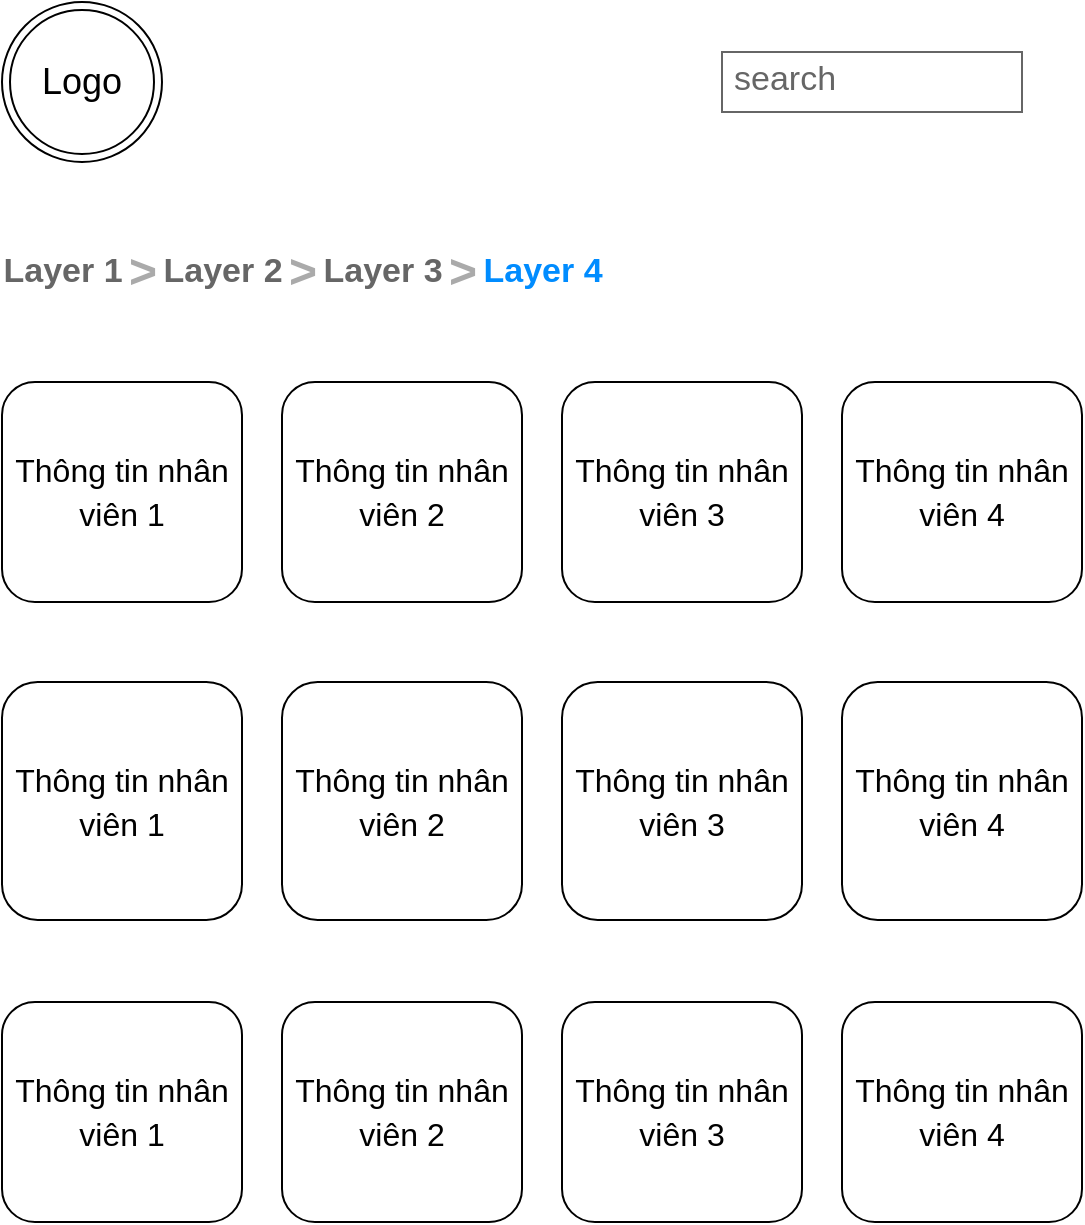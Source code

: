 <mxfile>
    <diagram id="IRkSX6X0YVcaBr5EC7AD" name="Page-1">
        <mxGraphModel dx="525" dy="470" grid="1" gridSize="10" guides="1" tooltips="1" connect="1" arrows="1" fold="1" page="1" pageScale="1" pageWidth="850" pageHeight="1100" math="0" shadow="0">
            <root>
                <mxCell id="0"/>
                <mxCell id="1" parent="0"/>
                <mxCell id="3" value="&lt;font style=&quot;font-size: 18px&quot;&gt;Logo&lt;/font&gt;" style="ellipse;shape=doubleEllipse;whiteSpace=wrap;html=1;aspect=fixed;" parent="1" vertex="1">
                    <mxGeometry x="20" y="30" width="80" height="80" as="geometry"/>
                </mxCell>
                <mxCell id="11" value="Layer 1" style="strokeWidth=1;shadow=0;dashed=0;align=center;html=1;shape=mxgraph.mockup.navigation.anchor;fontSize=17;fontColor=#666666;fontStyle=1;" parent="1" vertex="1">
                    <mxGeometry x="20" y="150" width="60" height="30" as="geometry"/>
                </mxCell>
                <mxCell id="12" value="&gt;" style="strokeWidth=1;shadow=0;dashed=0;align=center;html=1;shape=mxgraph.mockup.navigation.anchor;fontSize=24;fontColor=#aaaaaa;fontStyle=1;" parent="1" vertex="1">
                    <mxGeometry x="80" y="150" width="20" height="30" as="geometry"/>
                </mxCell>
                <mxCell id="13" value="Layer 2" style="strokeWidth=1;shadow=0;dashed=0;align=center;html=1;shape=mxgraph.mockup.navigation.anchor;fontSize=17;fontColor=#666666;fontStyle=1;" parent="1" vertex="1">
                    <mxGeometry x="100" y="150" width="60" height="30" as="geometry"/>
                </mxCell>
                <mxCell id="14" value="&gt;" style="strokeWidth=1;shadow=0;dashed=0;align=center;html=1;shape=mxgraph.mockup.navigation.anchor;fontSize=24;fontColor=#aaaaaa;fontStyle=1;" parent="1" vertex="1">
                    <mxGeometry x="160" y="150" width="20" height="30" as="geometry"/>
                </mxCell>
                <mxCell id="15" value="Layer 3" style="strokeWidth=1;shadow=0;dashed=0;align=center;html=1;shape=mxgraph.mockup.navigation.anchor;fontSize=17;fontColor=#666666;fontStyle=1;" parent="1" vertex="1">
                    <mxGeometry x="180" y="150" width="60" height="30" as="geometry"/>
                </mxCell>
                <mxCell id="16" value="&gt;" style="strokeWidth=1;shadow=0;dashed=0;align=center;html=1;shape=mxgraph.mockup.navigation.anchor;fontSize=24;fontColor=#aaaaaa;fontStyle=1;" parent="1" vertex="1">
                    <mxGeometry x="240" y="150" width="20" height="30" as="geometry"/>
                </mxCell>
                <mxCell id="17" value="Layer 4" style="strokeWidth=1;shadow=0;dashed=0;align=center;html=1;shape=mxgraph.mockup.navigation.anchor;fontSize=17;fontColor=#008cff;fontStyle=1;" parent="1" vertex="1">
                    <mxGeometry x="260" y="150" width="60" height="30" as="geometry"/>
                </mxCell>
                <mxCell id="18" value="search" style="strokeWidth=1;shadow=0;dashed=0;align=center;html=1;shape=mxgraph.mockup.text.textBox;fontColor=#666666;align=left;fontSize=17;spacingLeft=4;spacingTop=-3;strokeColor=#666666;mainText=" parent="1" vertex="1">
                    <mxGeometry x="380" y="55" width="150" height="30" as="geometry"/>
                </mxCell>
                <mxCell id="19" value="&lt;font size=&quot;3&quot;&gt;Thông tin nhân viên 1&lt;/font&gt;" style="rounded=1;whiteSpace=wrap;html=1;fontSize=18;" parent="1" vertex="1">
                    <mxGeometry x="20" y="220" width="120" height="110" as="geometry"/>
                </mxCell>
                <mxCell id="20" value="&lt;font size=&quot;3&quot;&gt;Thông tin nhân viên 2&lt;/font&gt;" style="rounded=1;whiteSpace=wrap;html=1;fontSize=18;" parent="1" vertex="1">
                    <mxGeometry x="160" y="220" width="120" height="110" as="geometry"/>
                </mxCell>
                <mxCell id="21" value="&lt;font size=&quot;3&quot;&gt;Thông tin nhân viên 3&lt;/font&gt;" style="rounded=1;whiteSpace=wrap;html=1;fontSize=18;" parent="1" vertex="1">
                    <mxGeometry x="300" y="220" width="120" height="110" as="geometry"/>
                </mxCell>
                <mxCell id="22" value="&lt;font size=&quot;3&quot;&gt;Thông tin nhân viên 4&lt;/font&gt;" style="rounded=1;whiteSpace=wrap;html=1;fontSize=18;" parent="1" vertex="1">
                    <mxGeometry x="440" y="220" width="120" height="110" as="geometry"/>
                </mxCell>
                <mxCell id="23" value="&lt;font size=&quot;3&quot;&gt;Thông tin nhân viên 1&lt;/font&gt;" style="rounded=1;whiteSpace=wrap;html=1;fontSize=18;" parent="1" vertex="1">
                    <mxGeometry x="20" y="370" width="120" height="119" as="geometry"/>
                </mxCell>
                <mxCell id="24" value="&lt;font size=&quot;3&quot;&gt;Thông tin nhân viên 2&lt;/font&gt;" style="rounded=1;whiteSpace=wrap;html=1;fontSize=18;" parent="1" vertex="1">
                    <mxGeometry x="160" y="370" width="120" height="119" as="geometry"/>
                </mxCell>
                <mxCell id="25" value="&lt;font size=&quot;3&quot;&gt;Thông tin nhân viên 3&lt;/font&gt;" style="rounded=1;whiteSpace=wrap;html=1;fontSize=18;" parent="1" vertex="1">
                    <mxGeometry x="300" y="370" width="120" height="119" as="geometry"/>
                </mxCell>
                <mxCell id="26" value="&lt;font size=&quot;3&quot;&gt;Thông tin nhân viên 4&lt;/font&gt;" style="rounded=1;whiteSpace=wrap;html=1;fontSize=18;" parent="1" vertex="1">
                    <mxGeometry x="440" y="370" width="120" height="119" as="geometry"/>
                </mxCell>
                <mxCell id="27" value="&lt;font size=&quot;3&quot;&gt;Thông tin nhân viên 1&lt;/font&gt;" style="rounded=1;whiteSpace=wrap;html=1;fontSize=18;" parent="1" vertex="1">
                    <mxGeometry x="20" y="530" width="120" height="110" as="geometry"/>
                </mxCell>
                <mxCell id="28" value="&lt;font size=&quot;3&quot;&gt;Thông tin nhân viên 2&lt;/font&gt;" style="rounded=1;whiteSpace=wrap;html=1;fontSize=18;" parent="1" vertex="1">
                    <mxGeometry x="160" y="530" width="120" height="110" as="geometry"/>
                </mxCell>
                <mxCell id="29" value="&lt;font size=&quot;3&quot;&gt;Thông tin nhân viên 3&lt;/font&gt;" style="rounded=1;whiteSpace=wrap;html=1;fontSize=18;" parent="1" vertex="1">
                    <mxGeometry x="300" y="530" width="120" height="110" as="geometry"/>
                </mxCell>
                <mxCell id="30" value="&lt;font size=&quot;3&quot;&gt;Thông tin nhân viên 4&lt;/font&gt;" style="rounded=1;whiteSpace=wrap;html=1;fontSize=18;" parent="1" vertex="1">
                    <mxGeometry x="440" y="530" width="120" height="110" as="geometry"/>
                </mxCell>
            </root>
        </mxGraphModel>
    </diagram>
</mxfile>
